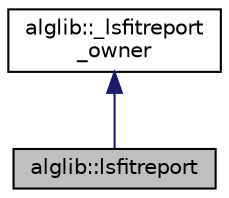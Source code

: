 digraph "alglib::lsfitreport"
{
  edge [fontname="Helvetica",fontsize="10",labelfontname="Helvetica",labelfontsize="10"];
  node [fontname="Helvetica",fontsize="10",shape=record];
  Node0 [label="alglib::lsfitreport",height=0.2,width=0.4,color="black", fillcolor="grey75", style="filled", fontcolor="black"];
  Node1 -> Node0 [dir="back",color="midnightblue",fontsize="10",style="solid",fontname="Helvetica"];
  Node1 [label="alglib::_lsfitreport\l_owner",height=0.2,width=0.4,color="black", fillcolor="white", style="filled",URL="$classalglib_1_1__lsfitreport__owner.html"];
}
